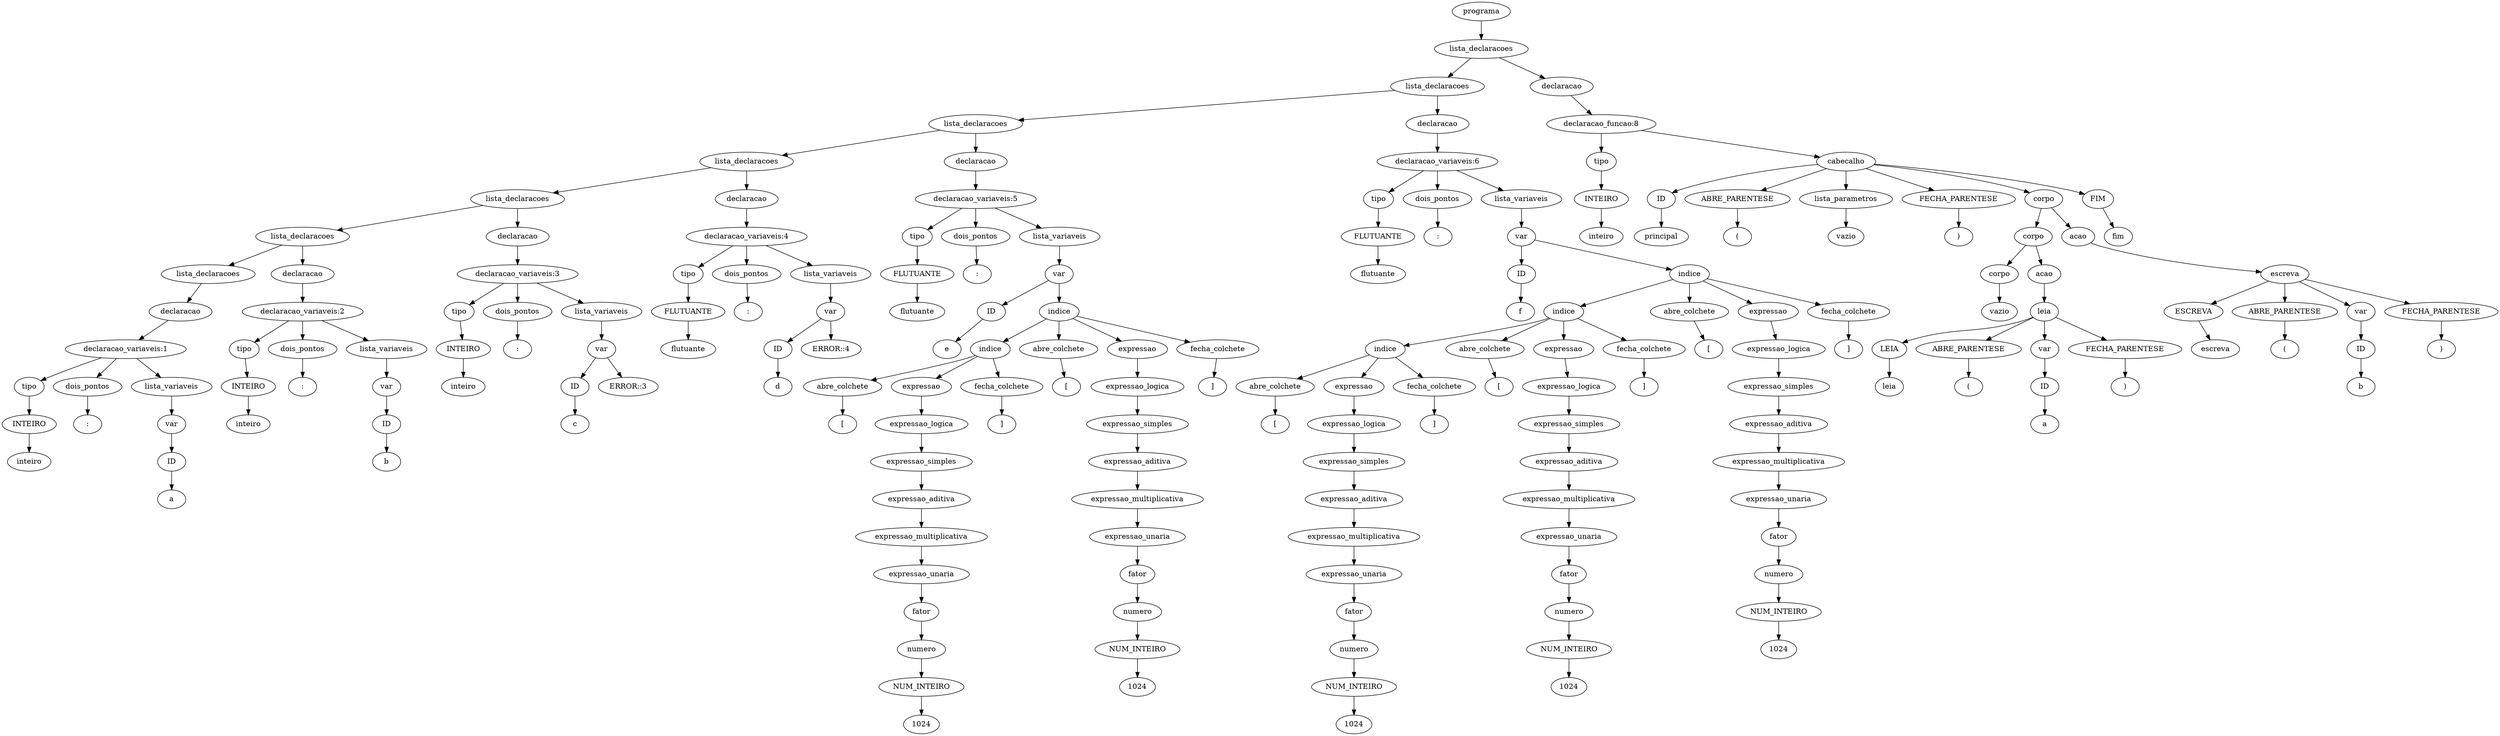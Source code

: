 digraph tree {
    "0x7f4a62620370" [label="programa"];
    "0x7f4a626cd2e0" [label="lista_declaracoes"];
    "0x7f4a62620f10" [label="lista_declaracoes"];
    "0x7f4a626cae80" [label="lista_declaracoes"];
    "0x7f4a626ca9a0" [label="lista_declaracoes"];
    "0x7f4a626ca3a0" [label="lista_declaracoes"];
    "0x7f4a626ca2b0" [label="lista_declaracoes"];
    "0x7f4a627bb1c0" [label="lista_declaracoes"];
    "0x7f4a627d4eb0" [label="declaracao"];
    "0x7f4a626ca1f0" [label="declaracao_variaveis:1"];
    "0x7f4a627d43a0" [label="tipo"];
    "0x7f4a626ca220" [label="INTEIRO"];
    "0x7f4a626ca370" [label="inteiro"];
    "0x7f4a62986580" [label="dois_pontos"];
    "0x7f4a626ca490" [label=":"];
    "0x7f4a626ca1c0" [label="lista_variaveis"];
    "0x7f4a627eefa0" [label="var"];
    "0x7f4a627eeb50" [label="ID"];
    "0x7f4a626ca190" [label="a"];
    "0x7f4a626ca400" [label="declaracao"];
    "0x7f4a626ca520" [label="declaracao_variaveis:2"];
    "0x7f4a626ca340" [label="tipo"];
    "0x7f4a626ca310" [label="INTEIRO"];
    "0x7f4a626ca2e0" [label="inteiro"];
    "0x7f4a626ca610" [label="dois_pontos"];
    "0x7f4a626ca640" [label=":"];
    "0x7f4a626ca280" [label="lista_variaveis"];
    "0x7f4a626ca460" [label="var"];
    "0x7f4a626ca4c0" [label="ID"];
    "0x7f4a626ca550" [label="b"];
    "0x7f4a626ca670" [label="declaracao"];
    "0x7f4a626ca7c0" [label="declaracao_variaveis:3"];
    "0x7f4a627ee2e0" [label="tipo"];
    "0x7f4a627eec40" [label="INTEIRO"];
    "0x7f4a626ca6a0" [label="inteiro"];
    "0x7f4a626ca880" [label="dois_pontos"];
    "0x7f4a626ca8b0" [label=":"];
    "0x7f4a626ca580" [label="lista_variaveis"];
    "0x7f4a626ca700" [label="var"];
    "0x7f4a626ca730" [label="ID"];
    "0x7f4a626ca6d0" [label="c"];
    "0x7f4a626ca4f0" [label="ERROR::3"];
    "0x7f4a626ca8e0" [label="declaracao"];
    "0x7f4a626ca790" [label="declaracao_variaveis:4"];
    "0x7f4a626ca3d0" [label="tipo"];
    "0x7f4a626ca160" [label="FLUTUANTE"];
    "0x7f4a626ca910" [label="flutuante"];
    "0x7f4a626ca760" [label="dois_pontos"];
    "0x7f4a626cabb0" [label=":"];
    "0x7f4a626ca820" [label="lista_variaveis"];
    "0x7f4a626cadc0" [label="var"];
    "0x7f4a626cabe0" [label="ID"];
    "0x7f4a626cac10" [label="d"];
    "0x7f4a626ca970" [label="ERROR::4"];
    "0x7f4a626caa30" [label="declaracao"];
    "0x7f4a62620460" [label="declaracao_variaveis:5"];
    "0x7f4a626ca430" [label="tipo"];
    "0x7f4a626caa60" [label="FLUTUANTE"];
    "0x7f4a626cac40" [label="flutuante"];
    "0x7f4a62620430" [label="dois_pontos"];
    "0x7f4a62620340" [label=":"];
    "0x7f4a626cae50" [label="lista_variaveis"];
    "0x7f4a626204c0" [label="var"];
    "0x7f4a62620160" [label="ID"];
    "0x7f4a62620190" [label="e"];
    "0x7f4a62620400" [label="indice"];
    "0x7f4a62620100" [label="indice"];
    "0x7f4a626201f0" [label="abre_colchete"];
    "0x7f4a62620220" [label="["];
    "0x7f4a626200d0" [label="expressao"];
    "0x7f4a626200a0" [label="expressao_logica"];
    "0x7f4a62620070" [label="expressao_simples"];
    "0x7f4a626caf40" [label="expressao_aditiva"];
    "0x7f4a62620040" [label="expressao_multiplicativa"];
    "0x7f4a626cae20" [label="expressao_unaria"];
    "0x7f4a626caf10" [label="fator"];
    "0x7f4a626cadf0" [label="numero"];
    "0x7f4a626cad30" [label="NUM_INTEIRO"];
    "0x7f4a626cafd0" [label="1024"];
    "0x7f4a62620250" [label="fecha_colchete"];
    "0x7f4a62620280" [label="]"];
    "0x7f4a62620520" [label="abre_colchete"];
    "0x7f4a62620550" [label="["];
    "0x7f4a626203d0" [label="expressao"];
    "0x7f4a626203a0" [label="expressao_logica"];
    "0x7f4a62620130" [label="expressao_simples"];
    "0x7f4a62620310" [label="expressao_aditiva"];
    "0x7f4a626cafa0" [label="expressao_multiplicativa"];
    "0x7f4a626202b0" [label="expressao_unaria"];
    "0x7f4a626202e0" [label="fator"];
    "0x7f4a626caeb0" [label="numero"];
    "0x7f4a626caee0" [label="NUM_INTEIRO"];
    "0x7f4a626caf70" [label="1024"];
    "0x7f4a62620580" [label="fecha_colchete"];
    "0x7f4a626205b0" [label="]"];
    "0x7f4a626ca250" [label="declaracao"];
    "0x7f4a62620ee0" [label="declaracao_variaveis:6"];
    "0x7f4a626ca5b0" [label="tipo"];
    "0x7f4a62620610" [label="FLUTUANTE"];
    "0x7f4a626201c0" [label="flutuante"];
    "0x7f4a62620e50" [label="dois_pontos"];
    "0x7f4a62620e80" [label=":"];
    "0x7f4a62620670" [label="lista_variaveis"];
    "0x7f4a62620f70" [label="var"];
    "0x7f4a62620c40" [label="ID"];
    "0x7f4a62620c70" [label="f"];
    "0x7f4a62620eb0" [label="indice"];
    "0x7f4a62620be0" [label="indice"];
    "0x7f4a626208e0" [label="indice"];
    "0x7f4a626209d0" [label="abre_colchete"];
    "0x7f4a62620a00" [label="["];
    "0x7f4a626208b0" [label="expressao"];
    "0x7f4a62620880" [label="expressao_logica"];
    "0x7f4a62620850" [label="expressao_simples"];
    "0x7f4a62620760" [label="expressao_aditiva"];
    "0x7f4a62620820" [label="expressao_multiplicativa"];
    "0x7f4a62620640" [label="expressao_unaria"];
    "0x7f4a62620730" [label="fator"];
    "0x7f4a626204f0" [label="numero"];
    "0x7f4a62620490" [label="NUM_INTEIRO"];
    "0x7f4a626207f0" [label="1024"];
    "0x7f4a62620a30" [label="fecha_colchete"];
    "0x7f4a62620a60" [label="]"];
    "0x7f4a62620d00" [label="abre_colchete"];
    "0x7f4a62620d30" [label="["];
    "0x7f4a62620bb0" [label="expressao"];
    "0x7f4a62620b80" [label="expressao_logica"];
    "0x7f4a626207c0" [label="expressao_simples"];
    "0x7f4a62620af0" [label="expressao_aditiva"];
    "0x7f4a62620790" [label="expressao_multiplicativa"];
    "0x7f4a62620a90" [label="expressao_unaria"];
    "0x7f4a62620ac0" [label="fator"];
    "0x7f4a626206d0" [label="numero"];
    "0x7f4a62620700" [label="NUM_INTEIRO"];
    "0x7f4a62620910" [label="1024"];
    "0x7f4a62620d60" [label="fecha_colchete"];
    "0x7f4a62620d90" [label="]"];
    "0x7f4a62620fd0" [label="abre_colchete"];
    "0x7f4a626cd040" [label="["];
    "0x7f4a62620b50" [label="expressao"];
    "0x7f4a62620b20" [label="expressao_logica"];
    "0x7f4a62620c10" [label="expressao_simples"];
    "0x7f4a62620e20" [label="expressao_aditiva"];
    "0x7f4a626209a0" [label="expressao_multiplicativa"];
    "0x7f4a62620dc0" [label="expressao_unaria"];
    "0x7f4a62620df0" [label="fator"];
    "0x7f4a62620cd0" [label="numero"];
    "0x7f4a62620940" [label="NUM_INTEIRO"];
    "0x7f4a62620970" [label="1024"];
    "0x7f4a626cd070" [label="fecha_colchete"];
    "0x7f4a626cd0a0" [label="]"];
    "0x7f4a626206a0" [label="declaracao"];
    "0x7f4a626205e0" [label="declaracao_funcao:8"];
    "0x7f4a626ca940" [label="tipo"];
    "0x7f4a626cd100" [label="INTEIRO"];
    "0x7f4a626cd0d0" [label="inteiro"];
    "0x7f4a626cd8e0" [label="cabecalho"];
    "0x7f4a626cd520" [label="ID"];
    "0x7f4a626cd280" [label="principal"];
    "0x7f4a626cd460" [label="ABRE_PARENTESE"];
    "0x7f4a626cd6d0" [label="("];
    "0x7f4a626cd220" [label="lista_parametros"];
    "0x7f4a62620fa0" [label="vazio"];
    "0x7f4a626cd910" [label="FECHA_PARENTESE"];
    "0x7f4a626cd940" [label=")"];
    "0x7f4a626cd730" [label="corpo"];
    "0x7f4a626cd4f0" [label="corpo"];
    "0x7f4a626cd310" [label="corpo"];
    "0x7f4a626cd130" [label="vazio"];
    "0x7f4a626cd550" [label="acao"];
    "0x7f4a626cd3d0" [label="leia"];
    "0x7f4a626cd400" [label="LEIA"];
    "0x7f4a626cd5b0" [label="leia"];
    "0x7f4a626cd5e0" [label="ABRE_PARENTESE"];
    "0x7f4a626cd610" [label="("];
    "0x7f4a626cd250" [label="var"];
    "0x7f4a626cd490" [label="ID"];
    "0x7f4a626cd4c0" [label="a"];
    "0x7f4a626cd640" [label="FECHA_PARENTESE"];
    "0x7f4a626cd670" [label=")"];
    "0x7f4a626cd790" [label="acao"];
    "0x7f4a626cd340" [label="escreva"];
    "0x7f4a626cd430" [label="ESCREVA"];
    "0x7f4a626cd7f0" [label="escreva"];
    "0x7f4a626cd820" [label="ABRE_PARENTESE"];
    "0x7f4a626cd850" [label="("];
    "0x7f4a626cd2b0" [label="var"];
    "0x7f4a626cd6a0" [label="ID"];
    "0x7f4a626cd700" [label="b"];
    "0x7f4a626cd880" [label="FECHA_PARENTESE"];
    "0x7f4a626cd8b0" [label=")"];
    "0x7f4a626cd970" [label="FIM"];
    "0x7f4a626cd9a0" [label="fim"];
    "0x7f4a62620370" -> "0x7f4a626cd2e0";
    "0x7f4a626cd2e0" -> "0x7f4a62620f10";
    "0x7f4a626cd2e0" -> "0x7f4a626206a0";
    "0x7f4a62620f10" -> "0x7f4a626cae80";
    "0x7f4a62620f10" -> "0x7f4a626ca250";
    "0x7f4a626cae80" -> "0x7f4a626ca9a0";
    "0x7f4a626cae80" -> "0x7f4a626caa30";
    "0x7f4a626ca9a0" -> "0x7f4a626ca3a0";
    "0x7f4a626ca9a0" -> "0x7f4a626ca8e0";
    "0x7f4a626ca3a0" -> "0x7f4a626ca2b0";
    "0x7f4a626ca3a0" -> "0x7f4a626ca670";
    "0x7f4a626ca2b0" -> "0x7f4a627bb1c0";
    "0x7f4a626ca2b0" -> "0x7f4a626ca400";
    "0x7f4a627bb1c0" -> "0x7f4a627d4eb0";
    "0x7f4a627d4eb0" -> "0x7f4a626ca1f0";
    "0x7f4a626ca1f0" -> "0x7f4a627d43a0";
    "0x7f4a626ca1f0" -> "0x7f4a62986580";
    "0x7f4a626ca1f0" -> "0x7f4a626ca1c0";
    "0x7f4a627d43a0" -> "0x7f4a626ca220";
    "0x7f4a626ca220" -> "0x7f4a626ca370";
    "0x7f4a62986580" -> "0x7f4a626ca490";
    "0x7f4a626ca1c0" -> "0x7f4a627eefa0";
    "0x7f4a627eefa0" -> "0x7f4a627eeb50";
    "0x7f4a627eeb50" -> "0x7f4a626ca190";
    "0x7f4a626ca400" -> "0x7f4a626ca520";
    "0x7f4a626ca520" -> "0x7f4a626ca340";
    "0x7f4a626ca520" -> "0x7f4a626ca610";
    "0x7f4a626ca520" -> "0x7f4a626ca280";
    "0x7f4a626ca340" -> "0x7f4a626ca310";
    "0x7f4a626ca310" -> "0x7f4a626ca2e0";
    "0x7f4a626ca610" -> "0x7f4a626ca640";
    "0x7f4a626ca280" -> "0x7f4a626ca460";
    "0x7f4a626ca460" -> "0x7f4a626ca4c0";
    "0x7f4a626ca4c0" -> "0x7f4a626ca550";
    "0x7f4a626ca670" -> "0x7f4a626ca7c0";
    "0x7f4a626ca7c0" -> "0x7f4a627ee2e0";
    "0x7f4a626ca7c0" -> "0x7f4a626ca880";
    "0x7f4a626ca7c0" -> "0x7f4a626ca580";
    "0x7f4a627ee2e0" -> "0x7f4a627eec40";
    "0x7f4a627eec40" -> "0x7f4a626ca6a0";
    "0x7f4a626ca880" -> "0x7f4a626ca8b0";
    "0x7f4a626ca580" -> "0x7f4a626ca700";
    "0x7f4a626ca700" -> "0x7f4a626ca730";
    "0x7f4a626ca700" -> "0x7f4a626ca4f0";
    "0x7f4a626ca730" -> "0x7f4a626ca6d0";
    "0x7f4a626ca8e0" -> "0x7f4a626ca790";
    "0x7f4a626ca790" -> "0x7f4a626ca3d0";
    "0x7f4a626ca790" -> "0x7f4a626ca760";
    "0x7f4a626ca790" -> "0x7f4a626ca820";
    "0x7f4a626ca3d0" -> "0x7f4a626ca160";
    "0x7f4a626ca160" -> "0x7f4a626ca910";
    "0x7f4a626ca760" -> "0x7f4a626cabb0";
    "0x7f4a626ca820" -> "0x7f4a626cadc0";
    "0x7f4a626cadc0" -> "0x7f4a626cabe0";
    "0x7f4a626cadc0" -> "0x7f4a626ca970";
    "0x7f4a626cabe0" -> "0x7f4a626cac10";
    "0x7f4a626caa30" -> "0x7f4a62620460";
    "0x7f4a62620460" -> "0x7f4a626ca430";
    "0x7f4a62620460" -> "0x7f4a62620430";
    "0x7f4a62620460" -> "0x7f4a626cae50";
    "0x7f4a626ca430" -> "0x7f4a626caa60";
    "0x7f4a626caa60" -> "0x7f4a626cac40";
    "0x7f4a62620430" -> "0x7f4a62620340";
    "0x7f4a626cae50" -> "0x7f4a626204c0";
    "0x7f4a626204c0" -> "0x7f4a62620160";
    "0x7f4a626204c0" -> "0x7f4a62620400";
    "0x7f4a62620160" -> "0x7f4a62620190";
    "0x7f4a62620400" -> "0x7f4a62620100";
    "0x7f4a62620400" -> "0x7f4a62620520";
    "0x7f4a62620400" -> "0x7f4a626203d0";
    "0x7f4a62620400" -> "0x7f4a62620580";
    "0x7f4a62620100" -> "0x7f4a626201f0";
    "0x7f4a62620100" -> "0x7f4a626200d0";
    "0x7f4a62620100" -> "0x7f4a62620250";
    "0x7f4a626201f0" -> "0x7f4a62620220";
    "0x7f4a626200d0" -> "0x7f4a626200a0";
    "0x7f4a626200a0" -> "0x7f4a62620070";
    "0x7f4a62620070" -> "0x7f4a626caf40";
    "0x7f4a626caf40" -> "0x7f4a62620040";
    "0x7f4a62620040" -> "0x7f4a626cae20";
    "0x7f4a626cae20" -> "0x7f4a626caf10";
    "0x7f4a626caf10" -> "0x7f4a626cadf0";
    "0x7f4a626cadf0" -> "0x7f4a626cad30";
    "0x7f4a626cad30" -> "0x7f4a626cafd0";
    "0x7f4a62620250" -> "0x7f4a62620280";
    "0x7f4a62620520" -> "0x7f4a62620550";
    "0x7f4a626203d0" -> "0x7f4a626203a0";
    "0x7f4a626203a0" -> "0x7f4a62620130";
    "0x7f4a62620130" -> "0x7f4a62620310";
    "0x7f4a62620310" -> "0x7f4a626cafa0";
    "0x7f4a626cafa0" -> "0x7f4a626202b0";
    "0x7f4a626202b0" -> "0x7f4a626202e0";
    "0x7f4a626202e0" -> "0x7f4a626caeb0";
    "0x7f4a626caeb0" -> "0x7f4a626caee0";
    "0x7f4a626caee0" -> "0x7f4a626caf70";
    "0x7f4a62620580" -> "0x7f4a626205b0";
    "0x7f4a626ca250" -> "0x7f4a62620ee0";
    "0x7f4a62620ee0" -> "0x7f4a626ca5b0";
    "0x7f4a62620ee0" -> "0x7f4a62620e50";
    "0x7f4a62620ee0" -> "0x7f4a62620670";
    "0x7f4a626ca5b0" -> "0x7f4a62620610";
    "0x7f4a62620610" -> "0x7f4a626201c0";
    "0x7f4a62620e50" -> "0x7f4a62620e80";
    "0x7f4a62620670" -> "0x7f4a62620f70";
    "0x7f4a62620f70" -> "0x7f4a62620c40";
    "0x7f4a62620f70" -> "0x7f4a62620eb0";
    "0x7f4a62620c40" -> "0x7f4a62620c70";
    "0x7f4a62620eb0" -> "0x7f4a62620be0";
    "0x7f4a62620eb0" -> "0x7f4a62620fd0";
    "0x7f4a62620eb0" -> "0x7f4a62620b50";
    "0x7f4a62620eb0" -> "0x7f4a626cd070";
    "0x7f4a62620be0" -> "0x7f4a626208e0";
    "0x7f4a62620be0" -> "0x7f4a62620d00";
    "0x7f4a62620be0" -> "0x7f4a62620bb0";
    "0x7f4a62620be0" -> "0x7f4a62620d60";
    "0x7f4a626208e0" -> "0x7f4a626209d0";
    "0x7f4a626208e0" -> "0x7f4a626208b0";
    "0x7f4a626208e0" -> "0x7f4a62620a30";
    "0x7f4a626209d0" -> "0x7f4a62620a00";
    "0x7f4a626208b0" -> "0x7f4a62620880";
    "0x7f4a62620880" -> "0x7f4a62620850";
    "0x7f4a62620850" -> "0x7f4a62620760";
    "0x7f4a62620760" -> "0x7f4a62620820";
    "0x7f4a62620820" -> "0x7f4a62620640";
    "0x7f4a62620640" -> "0x7f4a62620730";
    "0x7f4a62620730" -> "0x7f4a626204f0";
    "0x7f4a626204f0" -> "0x7f4a62620490";
    "0x7f4a62620490" -> "0x7f4a626207f0";
    "0x7f4a62620a30" -> "0x7f4a62620a60";
    "0x7f4a62620d00" -> "0x7f4a62620d30";
    "0x7f4a62620bb0" -> "0x7f4a62620b80";
    "0x7f4a62620b80" -> "0x7f4a626207c0";
    "0x7f4a626207c0" -> "0x7f4a62620af0";
    "0x7f4a62620af0" -> "0x7f4a62620790";
    "0x7f4a62620790" -> "0x7f4a62620a90";
    "0x7f4a62620a90" -> "0x7f4a62620ac0";
    "0x7f4a62620ac0" -> "0x7f4a626206d0";
    "0x7f4a626206d0" -> "0x7f4a62620700";
    "0x7f4a62620700" -> "0x7f4a62620910";
    "0x7f4a62620d60" -> "0x7f4a62620d90";
    "0x7f4a62620fd0" -> "0x7f4a626cd040";
    "0x7f4a62620b50" -> "0x7f4a62620b20";
    "0x7f4a62620b20" -> "0x7f4a62620c10";
    "0x7f4a62620c10" -> "0x7f4a62620e20";
    "0x7f4a62620e20" -> "0x7f4a626209a0";
    "0x7f4a626209a0" -> "0x7f4a62620dc0";
    "0x7f4a62620dc0" -> "0x7f4a62620df0";
    "0x7f4a62620df0" -> "0x7f4a62620cd0";
    "0x7f4a62620cd0" -> "0x7f4a62620940";
    "0x7f4a62620940" -> "0x7f4a62620970";
    "0x7f4a626cd070" -> "0x7f4a626cd0a0";
    "0x7f4a626206a0" -> "0x7f4a626205e0";
    "0x7f4a626205e0" -> "0x7f4a626ca940";
    "0x7f4a626205e0" -> "0x7f4a626cd8e0";
    "0x7f4a626ca940" -> "0x7f4a626cd100";
    "0x7f4a626cd100" -> "0x7f4a626cd0d0";
    "0x7f4a626cd8e0" -> "0x7f4a626cd520";
    "0x7f4a626cd8e0" -> "0x7f4a626cd460";
    "0x7f4a626cd8e0" -> "0x7f4a626cd220";
    "0x7f4a626cd8e0" -> "0x7f4a626cd910";
    "0x7f4a626cd8e0" -> "0x7f4a626cd730";
    "0x7f4a626cd8e0" -> "0x7f4a626cd970";
    "0x7f4a626cd520" -> "0x7f4a626cd280";
    "0x7f4a626cd460" -> "0x7f4a626cd6d0";
    "0x7f4a626cd220" -> "0x7f4a62620fa0";
    "0x7f4a626cd910" -> "0x7f4a626cd940";
    "0x7f4a626cd730" -> "0x7f4a626cd4f0";
    "0x7f4a626cd730" -> "0x7f4a626cd790";
    "0x7f4a626cd4f0" -> "0x7f4a626cd310";
    "0x7f4a626cd4f0" -> "0x7f4a626cd550";
    "0x7f4a626cd310" -> "0x7f4a626cd130";
    "0x7f4a626cd550" -> "0x7f4a626cd3d0";
    "0x7f4a626cd3d0" -> "0x7f4a626cd400";
    "0x7f4a626cd3d0" -> "0x7f4a626cd5e0";
    "0x7f4a626cd3d0" -> "0x7f4a626cd250";
    "0x7f4a626cd3d0" -> "0x7f4a626cd640";
    "0x7f4a626cd400" -> "0x7f4a626cd5b0";
    "0x7f4a626cd5e0" -> "0x7f4a626cd610";
    "0x7f4a626cd250" -> "0x7f4a626cd490";
    "0x7f4a626cd490" -> "0x7f4a626cd4c0";
    "0x7f4a626cd640" -> "0x7f4a626cd670";
    "0x7f4a626cd790" -> "0x7f4a626cd340";
    "0x7f4a626cd340" -> "0x7f4a626cd430";
    "0x7f4a626cd340" -> "0x7f4a626cd820";
    "0x7f4a626cd340" -> "0x7f4a626cd2b0";
    "0x7f4a626cd340" -> "0x7f4a626cd880";
    "0x7f4a626cd430" -> "0x7f4a626cd7f0";
    "0x7f4a626cd820" -> "0x7f4a626cd850";
    "0x7f4a626cd2b0" -> "0x7f4a626cd6a0";
    "0x7f4a626cd6a0" -> "0x7f4a626cd700";
    "0x7f4a626cd880" -> "0x7f4a626cd8b0";
    "0x7f4a626cd970" -> "0x7f4a626cd9a0";
}
